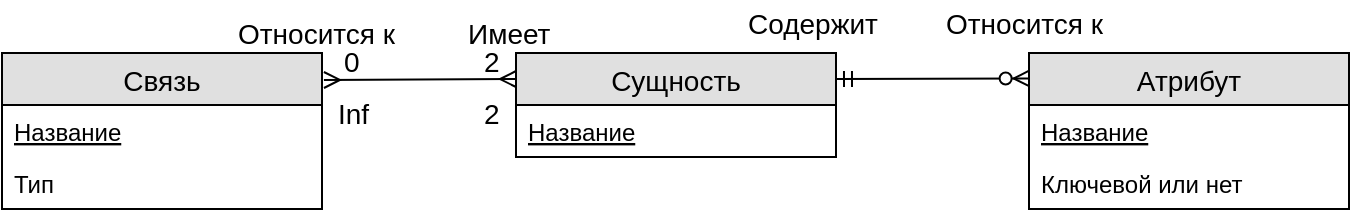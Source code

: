 <mxfile version="12.1.3" type="device" pages="1"><diagram id="2SiiAxiuCzIpaR8cC02A" name="Page-1"><mxGraphModel dx="1024" dy="530" grid="0" gridSize="10" guides="1" tooltips="1" connect="1" arrows="1" fold="1" page="1" pageScale="1" pageWidth="827" pageHeight="1169" math="0" shadow="0"><root><mxCell id="0"/><mxCell id="1" parent="0"/><mxCell id="d693WcpMldFirHLaKKPl-1" value="Сущность" style="swimlane;fontStyle=0;childLayout=stackLayout;horizontal=1;startSize=26;fillColor=#e0e0e0;horizontalStack=0;resizeParent=1;resizeParentMax=0;resizeLast=0;collapsible=1;marginBottom=0;swimlaneFillColor=#ffffff;align=center;fontSize=14;" parent="1" vertex="1"><mxGeometry x="314" y="79.5" width="160" height="52" as="geometry"/></mxCell><mxCell id="d693WcpMldFirHLaKKPl-2" value="Название" style="text;strokeColor=none;fillColor=none;spacingLeft=4;spacingRight=4;overflow=hidden;rotatable=0;points=[[0,0.5],[1,0.5]];portConstraint=eastwest;fontSize=12;fontStyle=4" parent="d693WcpMldFirHLaKKPl-1" vertex="1"><mxGeometry y="26" width="160" height="26" as="geometry"/></mxCell><mxCell id="d693WcpMldFirHLaKKPl-5" value="Связь" style="swimlane;fontStyle=0;childLayout=stackLayout;horizontal=1;startSize=26;fillColor=#e0e0e0;horizontalStack=0;resizeParent=1;resizeParentMax=0;resizeLast=0;collapsible=1;marginBottom=0;swimlaneFillColor=#ffffff;align=center;fontSize=14;" parent="1" vertex="1"><mxGeometry x="57" y="79.5" width="160" height="78" as="geometry"/></mxCell><mxCell id="d693WcpMldFirHLaKKPl-6" value="Название" style="text;strokeColor=none;fillColor=none;spacingLeft=4;spacingRight=4;overflow=hidden;rotatable=0;points=[[0,0.5],[1,0.5]];portConstraint=eastwest;fontSize=12;fontStyle=4" parent="d693WcpMldFirHLaKKPl-5" vertex="1"><mxGeometry y="26" width="160" height="26" as="geometry"/></mxCell><mxCell id="d693WcpMldFirHLaKKPl-7" value="Тип" style="text;strokeColor=none;fillColor=none;spacingLeft=4;spacingRight=4;overflow=hidden;rotatable=0;points=[[0,0.5],[1,0.5]];portConstraint=eastwest;fontSize=12;" parent="d693WcpMldFirHLaKKPl-5" vertex="1"><mxGeometry y="52" width="160" height="26" as="geometry"/></mxCell><mxCell id="d693WcpMldFirHLaKKPl-9" value="Атрибут" style="swimlane;fontStyle=0;childLayout=stackLayout;horizontal=1;startSize=26;fillColor=#e0e0e0;horizontalStack=0;resizeParent=1;resizeParentMax=0;resizeLast=0;collapsible=1;marginBottom=0;swimlaneFillColor=#ffffff;align=center;fontSize=14;" parent="1" vertex="1"><mxGeometry x="570.5" y="79.5" width="160" height="78" as="geometry"/></mxCell><mxCell id="d693WcpMldFirHLaKKPl-10" value="Название" style="text;strokeColor=none;fillColor=none;spacingLeft=4;spacingRight=4;overflow=hidden;rotatable=0;points=[[0,0.5],[1,0.5]];portConstraint=eastwest;fontSize=12;fontStyle=4" parent="d693WcpMldFirHLaKKPl-9" vertex="1"><mxGeometry y="26" width="160" height="26" as="geometry"/></mxCell><mxCell id="GHJuCOJ2VNukCb83A-c7-1" value="Ключевой или нет" style="text;strokeColor=none;fillColor=none;spacingLeft=4;spacingRight=4;overflow=hidden;rotatable=0;points=[[0,0.5],[1,0.5]];portConstraint=eastwest;fontSize=12;fontStyle=0" vertex="1" parent="d693WcpMldFirHLaKKPl-9"><mxGeometry y="52" width="160" height="26" as="geometry"/></mxCell><mxCell id="d693WcpMldFirHLaKKPl-14" value="" style="fontSize=12;html=1;endArrow=ERzeroToMany;startArrow=ERmandOne;exitX=1;exitY=0.25;exitDx=0;exitDy=0;entryX=0.002;entryY=0.163;entryDx=0;entryDy=0;entryPerimeter=0;" parent="1" source="d693WcpMldFirHLaKKPl-1" target="d693WcpMldFirHLaKKPl-9" edge="1"><mxGeometry width="100" height="100" relative="1" as="geometry"><mxPoint x="293" y="382" as="sourcePoint"/><mxPoint x="550" y="63" as="targetPoint"/></mxGeometry></mxCell><mxCell id="d693WcpMldFirHLaKKPl-16" value="&lt;font style=&quot;font-size: 14px&quot;&gt;Содержит&lt;/font&gt;" style="text;html=1;resizable=0;points=[];autosize=1;align=left;verticalAlign=top;spacingTop=-4;" parent="1" vertex="1"><mxGeometry x="428" y="53.5" width="75" height="14" as="geometry"/></mxCell><mxCell id="d693WcpMldFirHLaKKPl-17" value="&lt;font style=&quot;font-size: 14px&quot;&gt;Относится к&lt;/font&gt;" style="text;html=1;resizable=0;points=[];autosize=1;align=left;verticalAlign=top;spacingTop=-4;" parent="1" vertex="1"><mxGeometry x="526.5" y="53.5" width="88" height="14" as="geometry"/></mxCell><mxCell id="d693WcpMldFirHLaKKPl-19" value="" style="fontSize=12;html=1;endArrow=ERmany;startArrow=ERmany;entryX=0;entryY=0.25;entryDx=0;entryDy=0;exitX=1.006;exitY=0.173;exitDx=0;exitDy=0;exitPerimeter=0;" parent="1" source="d693WcpMldFirHLaKKPl-5" target="d693WcpMldFirHLaKKPl-1" edge="1"><mxGeometry width="100" height="100" relative="1" as="geometry"><mxPoint x="259" y="170" as="sourcePoint"/><mxPoint x="272" y="363" as="targetPoint"/></mxGeometry></mxCell><mxCell id="d693WcpMldFirHLaKKPl-20" value="&lt;font style=&quot;font-size: 14px&quot;&gt;2&lt;/font&gt;" style="text;html=1;resizable=0;points=[];autosize=1;align=left;verticalAlign=top;spacingTop=-4;" parent="1" vertex="1"><mxGeometry x="296" y="98.5" width="18" height="14" as="geometry"/></mxCell><mxCell id="d693WcpMldFirHLaKKPl-21" value="&lt;font style=&quot;font-size: 14px&quot;&gt;0&lt;/font&gt;" style="text;html=1;resizable=0;points=[];autosize=1;align=left;verticalAlign=top;spacingTop=-4;" parent="1" vertex="1"><mxGeometry x="226" y="72.5" width="18" height="14" as="geometry"/></mxCell><mxCell id="d693WcpMldFirHLaKKPl-22" value="&lt;span style=&quot;font-size: 14px&quot;&gt;Inf&lt;/span&gt;" style="text;html=1;resizable=0;points=[];autosize=1;align=left;verticalAlign=top;spacingTop=-4;" parent="1" vertex="1"><mxGeometry x="222.5" y="98.5" width="25" height="14" as="geometry"/></mxCell><mxCell id="d693WcpMldFirHLaKKPl-23" value="&lt;span style=&quot;font-size: 14px&quot;&gt;Имеет&lt;/span&gt;" style="text;html=1;resizable=0;points=[];autosize=1;align=left;verticalAlign=top;spacingTop=-4;" parent="1" vertex="1"><mxGeometry x="288" y="58.5" width="52" height="14" as="geometry"/></mxCell><mxCell id="d693WcpMldFirHLaKKPl-24" value="&lt;font style=&quot;font-size: 14px&quot;&gt;Относится к&lt;/font&gt;" style="text;html=1;resizable=0;points=[];autosize=1;align=left;verticalAlign=top;spacingTop=-4;" parent="1" vertex="1"><mxGeometry x="173" y="58.5" width="88" height="14" as="geometry"/></mxCell><mxCell id="GHJuCOJ2VNukCb83A-c7-3" value="&lt;font style=&quot;font-size: 14px&quot;&gt;2&lt;br&gt;&lt;/font&gt;" style="text;html=1;resizable=0;points=[];autosize=1;align=left;verticalAlign=top;spacingTop=-4;" vertex="1" parent="1"><mxGeometry x="296" y="72.5" width="18" height="14" as="geometry"/></mxCell></root></mxGraphModel></diagram></mxfile>